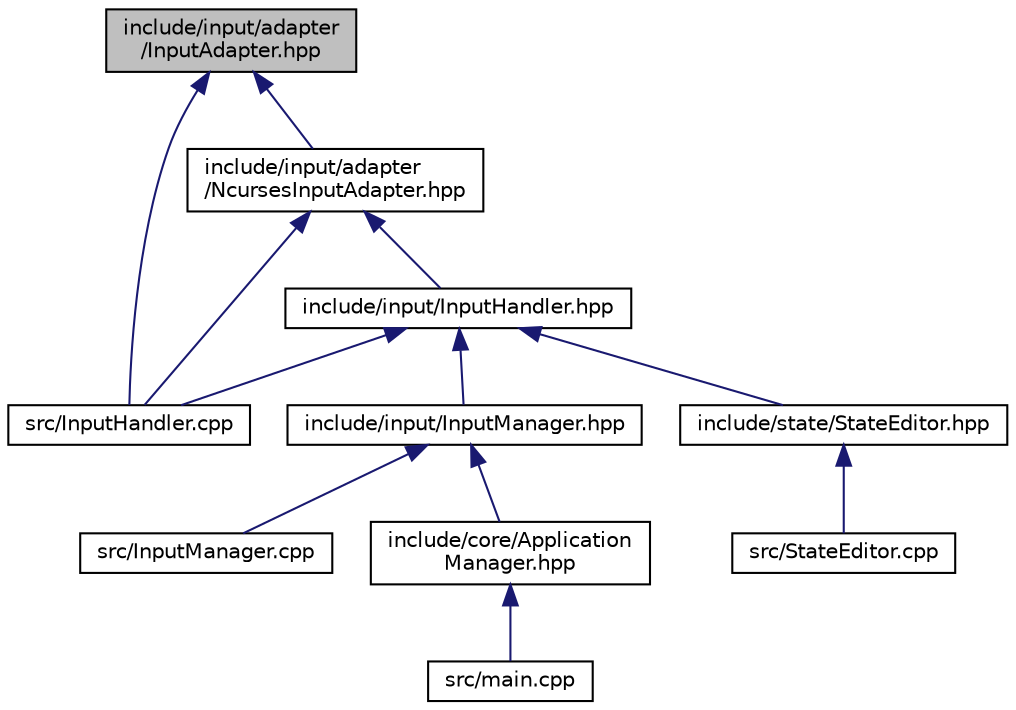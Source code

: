 digraph "include/input/adapter/InputAdapter.hpp"
{
 // LATEX_PDF_SIZE
  edge [fontname="Helvetica",fontsize="10",labelfontname="Helvetica",labelfontsize="10"];
  node [fontname="Helvetica",fontsize="10",shape=record];
  Node1 [label="include/input/adapter\l/InputAdapter.hpp",height=0.2,width=0.4,color="black", fillcolor="grey75", style="filled", fontcolor="black",tooltip=" "];
  Node1 -> Node2 [dir="back",color="midnightblue",fontsize="10",style="solid",fontname="Helvetica"];
  Node2 [label="src/InputHandler.cpp",height=0.2,width=0.4,color="black", fillcolor="white", style="filled",URL="$InputHandler_8cpp.html",tooltip=" "];
  Node1 -> Node3 [dir="back",color="midnightblue",fontsize="10",style="solid",fontname="Helvetica"];
  Node3 [label="include/input/adapter\l/NcursesInputAdapter.hpp",height=0.2,width=0.4,color="black", fillcolor="white", style="filled",URL="$NcursesInputAdapter_8hpp.html",tooltip=" "];
  Node3 -> Node2 [dir="back",color="midnightblue",fontsize="10",style="solid",fontname="Helvetica"];
  Node3 -> Node4 [dir="back",color="midnightblue",fontsize="10",style="solid",fontname="Helvetica"];
  Node4 [label="include/input/InputHandler.hpp",height=0.2,width=0.4,color="black", fillcolor="white", style="filled",URL="$InputHandler_8hpp.html",tooltip=" "];
  Node4 -> Node2 [dir="back",color="midnightblue",fontsize="10",style="solid",fontname="Helvetica"];
  Node4 -> Node5 [dir="back",color="midnightblue",fontsize="10",style="solid",fontname="Helvetica"];
  Node5 [label="include/input/InputManager.hpp",height=0.2,width=0.4,color="black", fillcolor="white", style="filled",URL="$InputManager_8hpp.html",tooltip=" "];
  Node5 -> Node6 [dir="back",color="midnightblue",fontsize="10",style="solid",fontname="Helvetica"];
  Node6 [label="src/InputManager.cpp",height=0.2,width=0.4,color="black", fillcolor="white", style="filled",URL="$InputManager_8cpp.html",tooltip=" "];
  Node5 -> Node7 [dir="back",color="midnightblue",fontsize="10",style="solid",fontname="Helvetica"];
  Node7 [label="include/core/Application\lManager.hpp",height=0.2,width=0.4,color="black", fillcolor="white", style="filled",URL="$ApplicationManager_8hpp.html",tooltip=" "];
  Node7 -> Node8 [dir="back",color="midnightblue",fontsize="10",style="solid",fontname="Helvetica"];
  Node8 [label="src/main.cpp",height=0.2,width=0.4,color="black", fillcolor="white", style="filled",URL="$main_8cpp.html",tooltip=" "];
  Node4 -> Node9 [dir="back",color="midnightblue",fontsize="10",style="solid",fontname="Helvetica"];
  Node9 [label="include/state/StateEditor.hpp",height=0.2,width=0.4,color="black", fillcolor="white", style="filled",URL="$StateEditor_8hpp.html",tooltip=" "];
  Node9 -> Node10 [dir="back",color="midnightblue",fontsize="10",style="solid",fontname="Helvetica"];
  Node10 [label="src/StateEditor.cpp",height=0.2,width=0.4,color="black", fillcolor="white", style="filled",URL="$StateEditor_8cpp.html",tooltip=" "];
}
